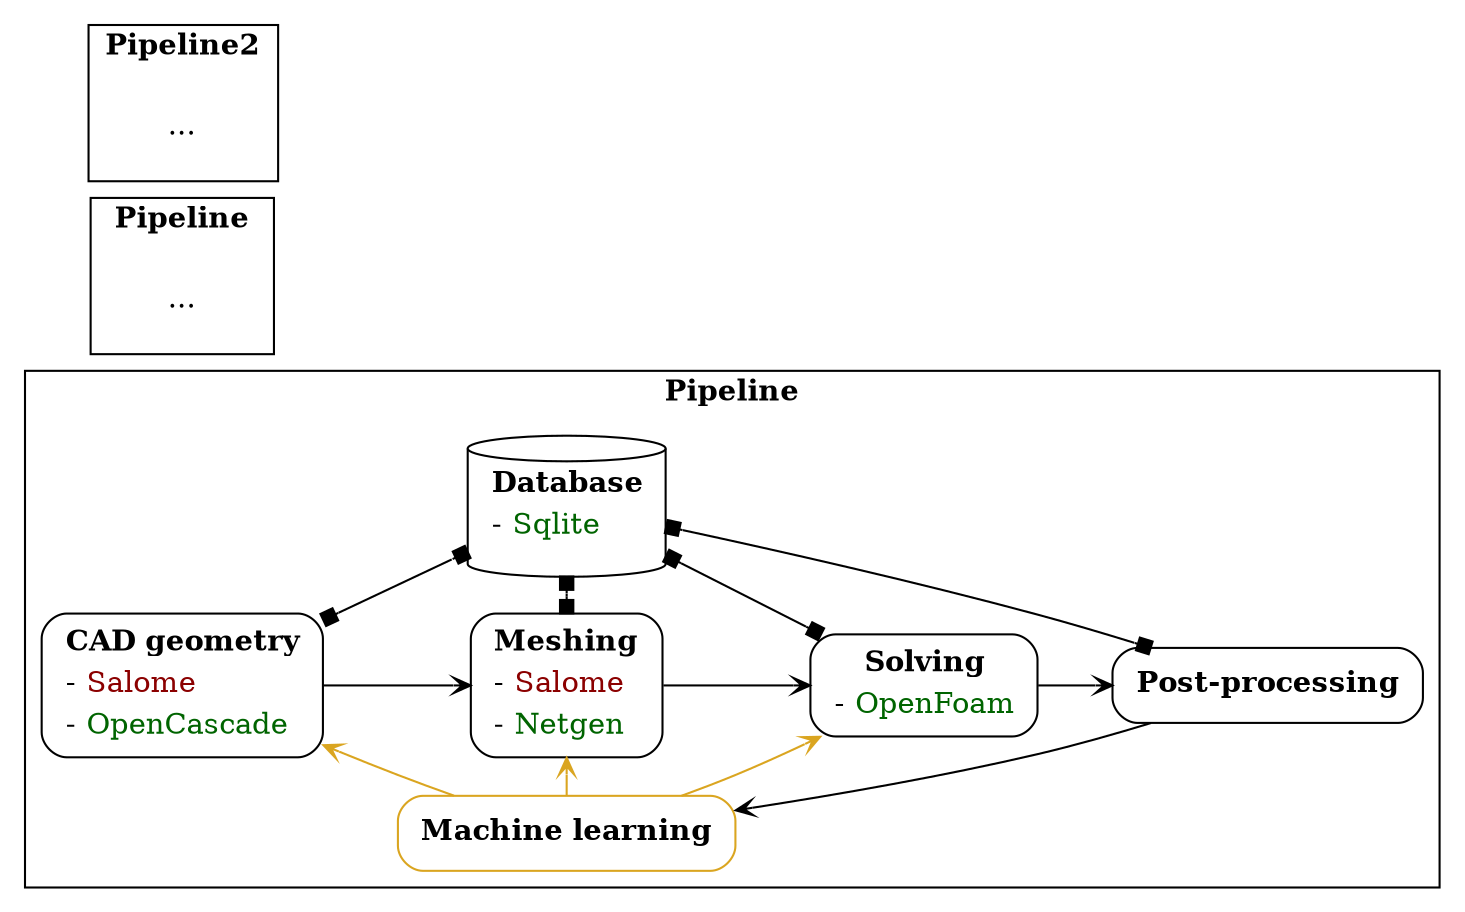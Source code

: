 digraph G {
    rankdir = LR;
    edge[arrowhead = vee; arrowtail = vee; arrowsize = 0.8];
    #compound = true;
    
    subgraph anisotropy {
    

    subgraph cluster_cae {
        label = <<b>Pipeline</b>>;
        #graph [ranksep=1];
        node [shape = box; style = rounded];
        
        geometry [ 
            label=<<table border="0" cellborder="0" cellspacing="1">
             <tr><td align="center"><b>CAD geometry</b></td></tr>
             <tr><td align="left">- <font color="darkred">Salome</font></td></tr>
             <tr><td align="left">- <font color="darkgreen">OpenCascade</font></td></tr>
           </table>>
        ];
        
        mesh [ 
            label=<<table border="0" cellborder="0" cellspacing="1">
             <tr><td align="center"><b>Meshing</b></td></tr>
             <tr><td align="left">- <font color="darkred">Salome</font></td></tr>
             <tr><td align="left">- <font color="darkgreen">Netgen</font></td></tr>
           </table>>
        ];
        
        solving [ 
            label=<<table border="0" cellborder="0" cellspacing="1">
             <tr><td align="center"><b>Solving</b></td></tr>
             <tr><td align="left">- <font color="darkgreen">OpenFoam</font></td></tr>
           </table>>
           
        ];
        
        database [ 
            label=<<table border="0" cellborder="0" cellspacing="1">
             <tr><td align="center"><b>Database</b></td></tr>
             <tr><td align="left">- <font color="darkgreen">Sqlite</font></td></tr>
           </table>>;
           width = 1;
           shape = cylinder;
        ];
        
        postprocess [ 
            label=<<table border="0" cellborder="0" cellspacing="1">
             <tr><td align="center"><b>Post-processing</b></td></tr>
            <!-- <tr><td align="left">- <font color="darkgreen">Sqlite</font></td></tr> -->
           </table>>;
        ];
        
        ml [ 
            label=<<table border="0" cellborder="0" cellspacing="1">
             <tr><td align="center"><b>Machine learning</b></td></tr>
            <!-- <tr><td align="left">- <font color="darkgreen">Sqlite</font></td></tr> -->
           </table>>;
           color = goldenrod;
        ];
        
        geometry -> mesh -> solving -> postprocess -> ml [weight = 10];
        
        {
            edge[dir = both; arrowhead = box; arrowtail = box];
            database -> geometry;
            database -> mesh;
            database -> solving;
            database -> postprocess;
            { rank = same; mesh; database }
        }
        
        {
            
            edge[dir = normal; color = goldenrod]
            ml -> geometry;
            ml -> mesh;
            ml -> solving;
            { rank = same; mesh; ml }
            
        }
    }

    subgraph cluster_caeN {
        label = <<b>Pipeline</b>>;
        empty1 [label = "..."; shape = plaintext; width = 1];

    }   
    subgraph cluster_caeN2 {
        label = <<b>Pipeline2</b>>;
        empty2 [label = "..."; shape = plaintext; width = 1];

    }  
}

    
}
